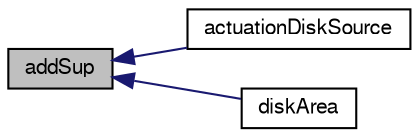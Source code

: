 digraph "addSup"
{
  bgcolor="transparent";
  edge [fontname="FreeSans",fontsize="10",labelfontname="FreeSans",labelfontsize="10"];
  node [fontname="FreeSans",fontsize="10",shape=record];
  rankdir="LR";
  Node447 [label="addSup",height=0.2,width=0.4,color="black", fillcolor="grey75", style="filled", fontcolor="black"];
  Node447 -> Node448 [dir="back",color="midnightblue",fontsize="10",style="solid",fontname="FreeSans"];
  Node448 [label="actuationDiskSource",height=0.2,width=0.4,color="black",URL="$a23458.html#a37b362abd3d15583b0316dd693708645",tooltip="Construct from components. "];
  Node447 -> Node449 [dir="back",color="midnightblue",fontsize="10",style="solid",fontname="FreeSans"];
  Node449 [label="diskArea",height=0.2,width=0.4,color="black",URL="$a23458.html#a416d4c62a26a612ebc850f0d59339f43",tooltip="Disk area. "];
}
